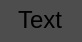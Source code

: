 <mxfile>
    <diagram id="-AGe_s0diFOMlo3Oylx-" name="Page-1">
        <mxGraphModel dx="990" dy="567" grid="1" gridSize="10" guides="1" tooltips="1" connect="1" arrows="1" fold="1" page="1" pageScale="1" pageWidth="1169" pageHeight="827" background="#4D4D4D" math="0" shadow="0">
            <root>
                <mxCell id="0"/>
                <mxCell id="1" parent="0"/>
                <mxCell id="3" value="Text" style="text;html=1;strokeColor=none;fillColor=none;align=center;verticalAlign=middle;whiteSpace=wrap;rounded=0;" vertex="1" parent="1">
                    <mxGeometry x="40" y="80" width="40" height="20" as="geometry"/>
                </mxCell>
            </root>
        </mxGraphModel>
    </diagram>
</mxfile>